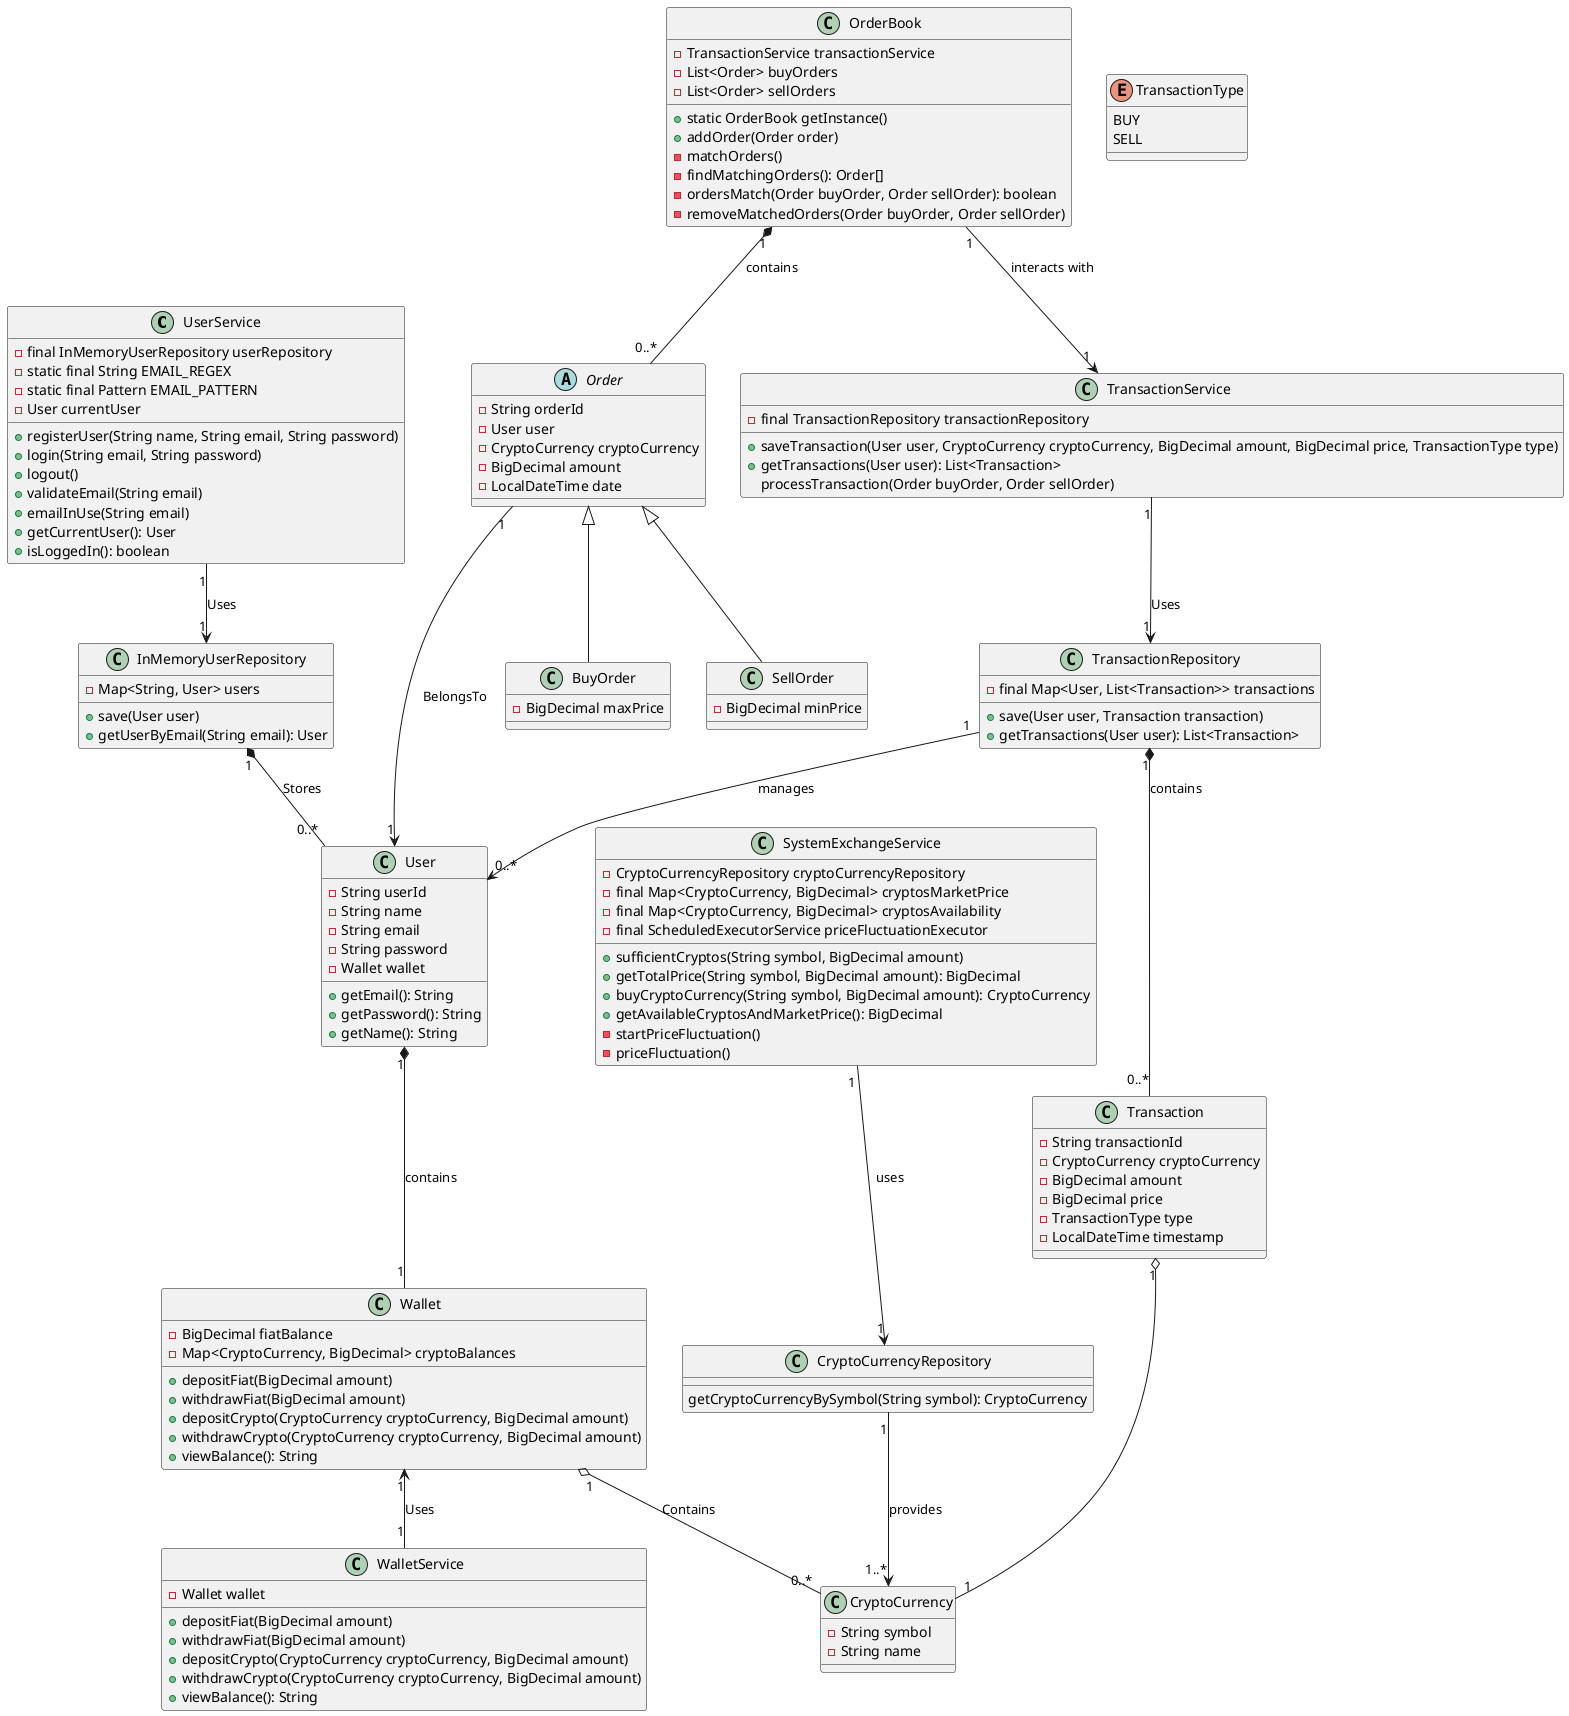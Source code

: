@startuml

class UserService{
-final InMemoryUserRepository userRepository
-static final String EMAIL_REGEX
-static final Pattern EMAIL_PATTERN
-User currentUser
+registerUser(String name, String email, String password)
+login(String email, String password)
+logout()
+validateEmail(String email)
+emailInUse(String email)
+getCurrentUser(): User
+isLoggedIn(): boolean
}

class InMemoryUserRepository {
  -Map<String, User> users
  +save(User user)
  +getUserByEmail(String email): User
}

class User {
-String userId
-String name
-String email
-String password
-Wallet wallet
+getEmail(): String
+getPassword(): String
+getName(): String
}

class WalletService{
-Wallet wallet
+depositFiat(BigDecimal amount)
+withdrawFiat(BigDecimal amount)
+depositCrypto(CryptoCurrency cryptoCurrency, BigDecimal amount)
+withdrawCrypto(CryptoCurrency cryptoCurrency, BigDecimal amount)
+viewBalance(): String
}

class Wallet {
-BigDecimal fiatBalance
-Map<CryptoCurrency, BigDecimal> cryptoBalances
+depositFiat(BigDecimal amount)
+withdrawFiat(BigDecimal amount)
+depositCrypto(CryptoCurrency cryptoCurrency, BigDecimal amount)
+withdrawCrypto(CryptoCurrency cryptoCurrency, BigDecimal amount)
+viewBalance(): String
}

class CryptoCurrencyRepository{
getCryptoCurrencyBySymbol(String symbol): CryptoCurrency
}

class SystemExchangeService{
-CryptoCurrencyRepository cryptoCurrencyRepository
-final Map<CryptoCurrency, BigDecimal> cryptosMarketPrice
-final Map<CryptoCurrency, BigDecimal> cryptosAvailability
-final ScheduledExecutorService priceFluctuationExecutor
+sufficientCryptos(String symbol, BigDecimal amount)
+getTotalPrice(String symbol, BigDecimal amount): BigDecimal
+buyCryptoCurrency(String symbol, BigDecimal amount): CryptoCurrency
+getAvailableCryptosAndMarketPrice(): BigDecimal
-startPriceFluctuation()
-priceFluctuation()
}

abstract class Order {
-String orderId
-User user
-CryptoCurrency cryptoCurrency
-BigDecimal amount
-LocalDateTime date
}

class BuyOrder {
-BigDecimal maxPrice
}

class SellOrder{
-BigDecimal minPrice
}

class OrderBook{
-TransactionService transactionService
-List<Order> buyOrders
-List<Order> sellOrders
+static OrderBook getInstance()
+addOrder(Order order)
-matchOrders()
-findMatchingOrders(): Order[]
-ordersMatch(Order buyOrder, Order sellOrder): boolean
-removeMatchedOrders(Order buyOrder, Order sellOrder)
}

class TransactionRepository {
-final Map<User, List<Transaction>> transactions
+save(User user, Transaction transaction)
+getTransactions(User user): List<Transaction>
}

class Transaction {
-String transactionId
-CryptoCurrency cryptoCurrency
-BigDecimal amount
-BigDecimal price
-TransactionType type
-LocalDateTime timestamp
}

class TransactionService {
-final TransactionRepository transactionRepository
+saveTransaction(User user, CryptoCurrency cryptoCurrency, BigDecimal amount, BigDecimal price, TransactionType type)
+getTransactions(User user): List<Transaction>
processTransaction(Order buyOrder, Order sellOrder)
}


class CryptoCurrency {
-String symbol
-String name
}

enum TransactionType {
BUY
SELL
}

UserService "1" --> "1" InMemoryUserRepository : Uses
InMemoryUserRepository "1" *-- "0..*" User : Stores
User "1" *-- "1" Wallet : contains
Wallet "1" <-- "1" WalletService : Uses
Wallet "1" o-- "0..*" CryptoCurrency : Contains
CryptoCurrencyRepository "1" --> "1..*" CryptoCurrency : provides
SystemExchangeService "1 "--> "1" CryptoCurrencyRepository : uses
Order <|-- BuyOrder
Order <|-- SellOrder
OrderBook "1" *-- "0..*" Order : contains
OrderBook "1" --> "1" TransactionService : interacts with
TransactionRepository "1" *-- "0..*" Transaction: contains
TransactionService "1" --> "1" TransactionRepository : Uses
Transaction "1" o-- "1" CryptoCurrency
Order "1" --> "1" User : BelongsTo
TransactionRepository "1" --> "0..*" User : manages

@enduml